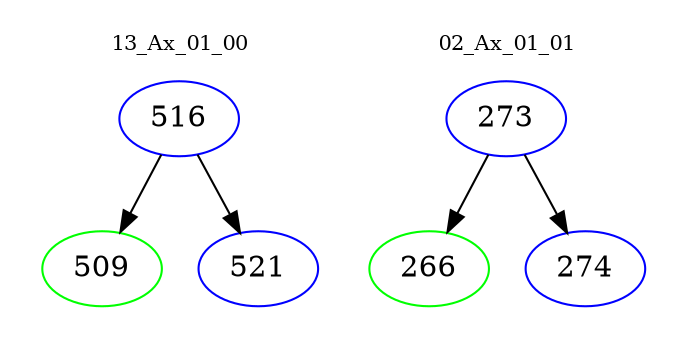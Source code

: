 digraph{
subgraph cluster_0 {
color = white
label = "13_Ax_01_00";
fontsize=10;
T0_516 [label="516", color="blue"]
T0_516 -> T0_509 [color="black"]
T0_509 [label="509", color="green"]
T0_516 -> T0_521 [color="black"]
T0_521 [label="521", color="blue"]
}
subgraph cluster_1 {
color = white
label = "02_Ax_01_01";
fontsize=10;
T1_273 [label="273", color="blue"]
T1_273 -> T1_266 [color="black"]
T1_266 [label="266", color="green"]
T1_273 -> T1_274 [color="black"]
T1_274 [label="274", color="blue"]
}
}
